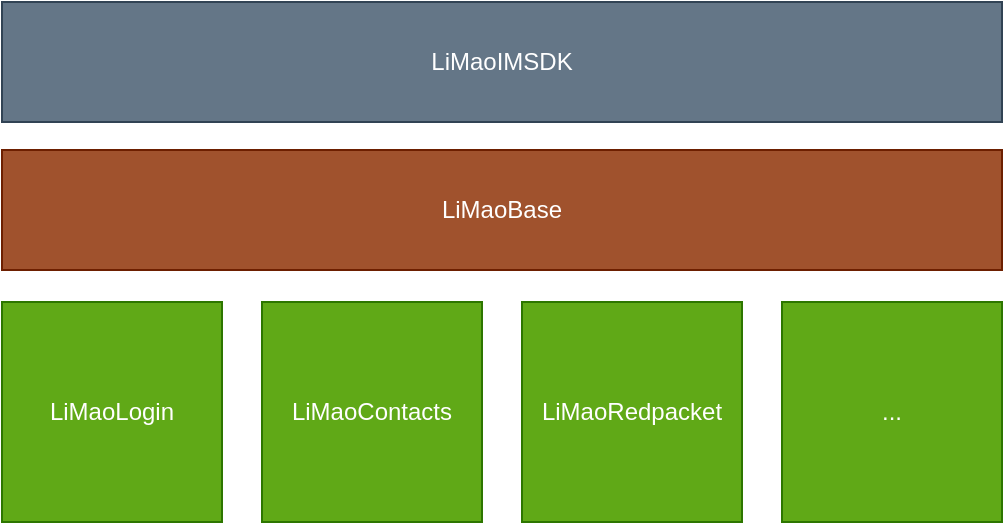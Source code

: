 <mxfile version="12.6.7" type="github"><diagram id="CxdAZQeiMGpa4aOwBcfx" name="Page-1"><mxGraphModel dx="816" dy="608" grid="1" gridSize="10" guides="1" tooltips="1" connect="1" arrows="1" fold="1" page="1" pageScale="1" pageWidth="827" pageHeight="1169" math="0" shadow="0"><root><mxCell id="0"/><mxCell id="1" parent="0"/><mxCell id="lVMuLHFtO1FS0JWvPUph-8" value="LiMaoBase" style="rounded=0;whiteSpace=wrap;html=1;fillColor=#a0522d;strokeColor=#6D1F00;fontColor=#ffffff;" vertex="1" parent="1"><mxGeometry x="210" y="214" width="500" height="60" as="geometry"/></mxCell><mxCell id="lVMuLHFtO1FS0JWvPUph-9" value="LiMaoIMSDK" style="rounded=0;whiteSpace=wrap;html=1;fillColor=#647687;strokeColor=#314354;fontColor=#ffffff;" vertex="1" parent="1"><mxGeometry x="210" y="140" width="500" height="60" as="geometry"/></mxCell><mxCell id="lVMuLHFtO1FS0JWvPUph-6" value="LiMaoLogin" style="whiteSpace=wrap;html=1;aspect=fixed;fillColor=#60a917;strokeColor=#2D7600;fontColor=#ffffff;shadow=0;" vertex="1" parent="1"><mxGeometry x="210" y="290" width="110" height="110" as="geometry"/></mxCell><mxCell id="lVMuLHFtO1FS0JWvPUph-5" value="LiMaoContacts" style="whiteSpace=wrap;html=1;aspect=fixed;fillColor=#60a917;strokeColor=#2D7600;fontColor=#ffffff;shadow=0;" vertex="1" parent="1"><mxGeometry x="340" y="290" width="110" height="110" as="geometry"/></mxCell><mxCell id="lVMuLHFtO1FS0JWvPUph-11" value="..." style="whiteSpace=wrap;html=1;aspect=fixed;fillColor=#60a917;strokeColor=#2D7600;fontColor=#ffffff;shadow=0;" vertex="1" parent="1"><mxGeometry x="600" y="290" width="110" height="110" as="geometry"/></mxCell><mxCell id="lVMuLHFtO1FS0JWvPUph-13" value="LiMaoRedpacket" style="whiteSpace=wrap;html=1;aspect=fixed;fillColor=#60a917;strokeColor=#2D7600;fontColor=#ffffff;shadow=0;" vertex="1" parent="1"><mxGeometry x="470" y="290" width="110" height="110" as="geometry"/></mxCell></root></mxGraphModel></diagram></mxfile>
